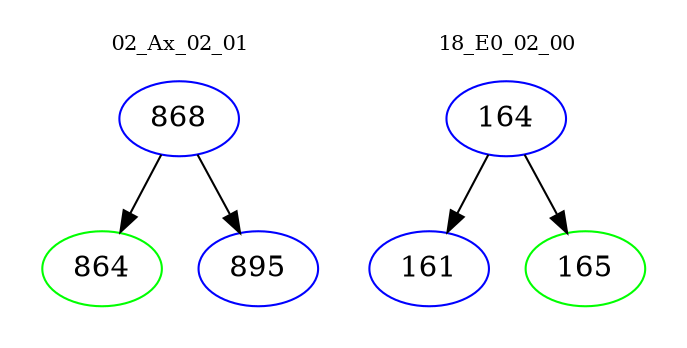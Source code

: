 digraph{
subgraph cluster_0 {
color = white
label = "02_Ax_02_01";
fontsize=10;
T0_868 [label="868", color="blue"]
T0_868 -> T0_864 [color="black"]
T0_864 [label="864", color="green"]
T0_868 -> T0_895 [color="black"]
T0_895 [label="895", color="blue"]
}
subgraph cluster_1 {
color = white
label = "18_E0_02_00";
fontsize=10;
T1_164 [label="164", color="blue"]
T1_164 -> T1_161 [color="black"]
T1_161 [label="161", color="blue"]
T1_164 -> T1_165 [color="black"]
T1_165 [label="165", color="green"]
}
}
